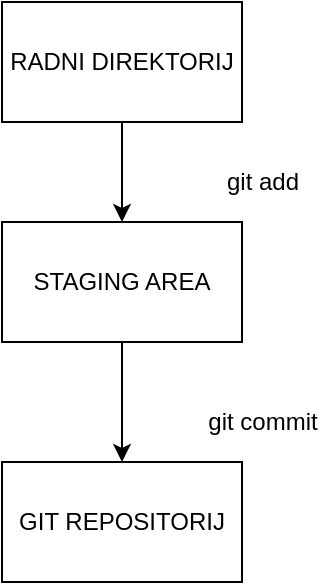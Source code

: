 <mxfile>
    <diagram id="9hX_gyeQ_q-U7on2DHXH" name="Page-1">
        <mxGraphModel dx="353" dy="594" grid="1" gridSize="10" guides="1" tooltips="1" connect="1" arrows="1" fold="1" page="1" pageScale="1" pageWidth="827" pageHeight="1169" math="0" shadow="0">
            <root>
                <mxCell id="0"/>
                <mxCell id="1" parent="0"/>
                <mxCell id="5" value="" style="edgeStyle=none;html=1;" edge="1" parent="1" source="2" target="3">
                    <mxGeometry relative="1" as="geometry"/>
                </mxCell>
                <mxCell id="2" value="RADNI DIREKTORIJ" style="rounded=0;whiteSpace=wrap;html=1;" vertex="1" parent="1">
                    <mxGeometry x="130" y="90" width="120" height="60" as="geometry"/>
                </mxCell>
                <mxCell id="6" value="" style="edgeStyle=none;html=1;" edge="1" parent="1" source="3" target="4">
                    <mxGeometry relative="1" as="geometry"/>
                </mxCell>
                <mxCell id="3" value="STAGING AREA" style="rounded=0;whiteSpace=wrap;html=1;" vertex="1" parent="1">
                    <mxGeometry x="130" y="200" width="120" height="60" as="geometry"/>
                </mxCell>
                <mxCell id="4" value="GIT REPOSITORIJ" style="rounded=0;whiteSpace=wrap;html=1;" vertex="1" parent="1">
                    <mxGeometry x="130" y="320" width="120" height="60" as="geometry"/>
                </mxCell>
                <mxCell id="7" value="git add" style="text;html=1;align=center;verticalAlign=middle;resizable=0;points=[];autosize=1;strokeColor=none;fillColor=none;" vertex="1" parent="1">
                    <mxGeometry x="235" y="170" width="50" height="20" as="geometry"/>
                </mxCell>
                <mxCell id="8" value="git commit" style="text;html=1;align=center;verticalAlign=middle;resizable=0;points=[];autosize=1;strokeColor=none;fillColor=none;" vertex="1" parent="1">
                    <mxGeometry x="225" y="290" width="70" height="20" as="geometry"/>
                </mxCell>
            </root>
        </mxGraphModel>
    </diagram>
</mxfile>